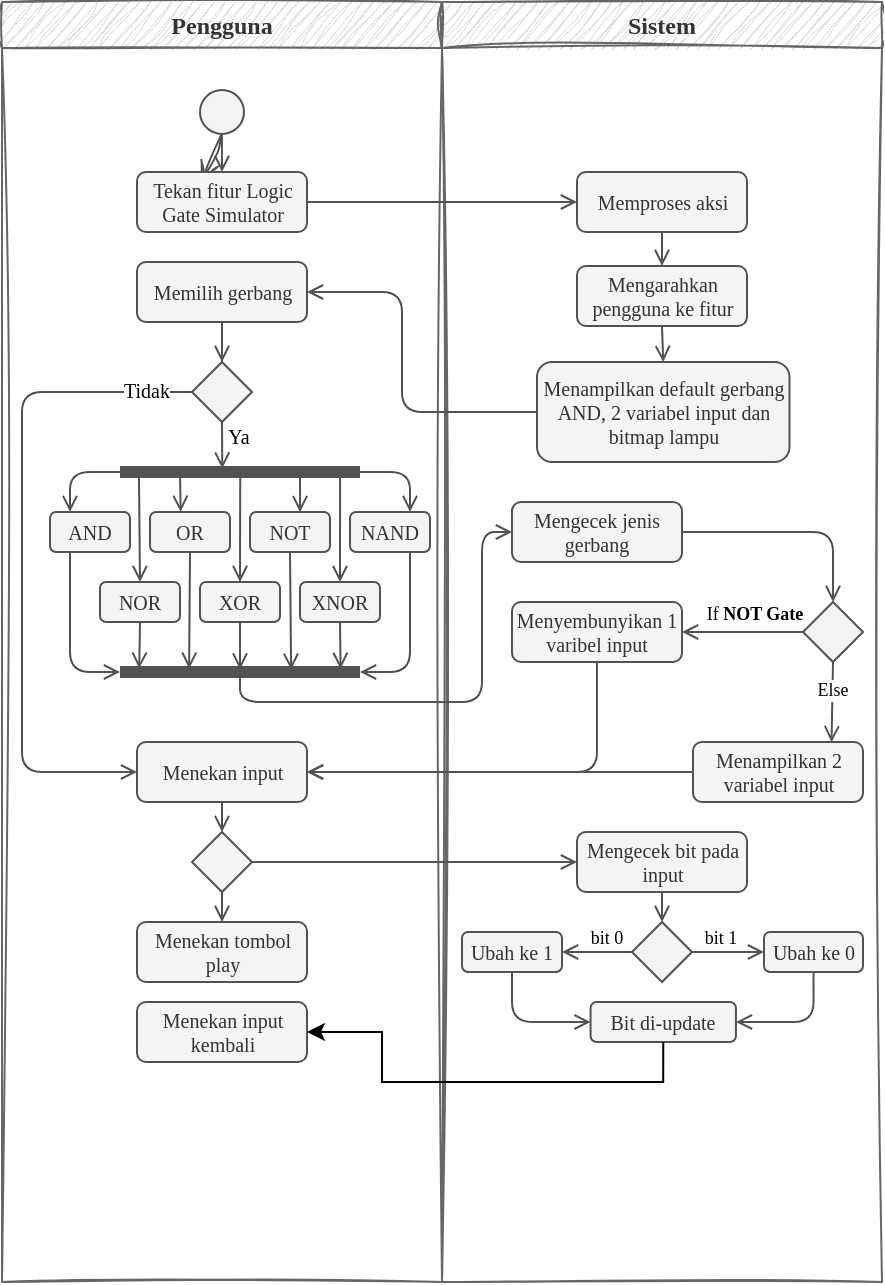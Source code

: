 <mxfile version="21.2.0" type="github">
  <diagram name="Page-1" id="dKja4EkBzykUjF_LMOKq">
    <mxGraphModel dx="548" dy="329" grid="1" gridSize="10" guides="1" tooltips="1" connect="1" arrows="1" fold="1" page="1" pageScale="1" pageWidth="850" pageHeight="1100" math="0" shadow="0">
      <root>
        <mxCell id="0" />
        <mxCell id="1" parent="0" />
        <mxCell id="bPJuGVvLiUM82ZRJLqFB-1" value="Pengguna" style="swimlane;whiteSpace=wrap;html=1;fontFamily=Ubuntu;fontSource=https%3A%2F%2Ffonts.googleapis.com%2Fcss%3Ffamily%3DUbuntu;rounded=0;swimlaneFillColor=none;glass=0;shadow=0;fillColor=#D6D6D6;fontColor=#333333;strokeColor=#666666;sketch=1;curveFitting=1;jiggle=2;" vertex="1" parent="1">
          <mxGeometry x="180" y="120" width="220" height="640" as="geometry" />
        </mxCell>
        <mxCell id="bPJuGVvLiUM82ZRJLqFB-3" value="" style="html=1;verticalAlign=bottom;endArrow=open;endSize=8;strokeColor=#525252;rounded=0;strokeWidth=1;fillColor=#eeeeee;exitX=0.491;exitY=0.867;exitDx=0;exitDy=0;exitPerimeter=0;entryX=0.5;entryY=0;entryDx=0;entryDy=0;fontColor=#333333;sketch=1;curveFitting=1;jiggle=2;" edge="1" parent="bPJuGVvLiUM82ZRJLqFB-1" target="bPJuGVvLiUM82ZRJLqFB-4">
          <mxGeometry relative="1" as="geometry">
            <mxPoint x="100" y="90" as="targetPoint" />
            <mxPoint x="109.73" y="66.01" as="sourcePoint" />
          </mxGeometry>
        </mxCell>
        <mxCell id="bPJuGVvLiUM82ZRJLqFB-23" style="edgeStyle=orthogonalEdgeStyle;rounded=0;orthogonalLoop=1;jettySize=auto;html=1;entryX=0.5;entryY=1;entryDx=0;entryDy=0;endArrow=open;endFill=0;strokeColor=#525252;sketch=1;curveFitting=1;jiggle=2;" edge="1" parent="bPJuGVvLiUM82ZRJLqFB-1" target="bPJuGVvLiUM82ZRJLqFB-26">
          <mxGeometry relative="1" as="geometry">
            <mxPoint x="110" y="440" as="sourcePoint" />
          </mxGeometry>
        </mxCell>
        <mxCell id="bPJuGVvLiUM82ZRJLqFB-25" style="edgeStyle=orthogonalEdgeStyle;rounded=0;orthogonalLoop=1;jettySize=auto;html=1;entryX=0.5;entryY=1;entryDx=0;entryDy=0;endArrow=open;endFill=0;strokeColor=#525252;sketch=1;curveFitting=1;jiggle=2;" edge="1" parent="bPJuGVvLiUM82ZRJLqFB-1" target="bPJuGVvLiUM82ZRJLqFB-29">
          <mxGeometry relative="1" as="geometry">
            <mxPoint x="110" y="390" as="sourcePoint" />
          </mxGeometry>
        </mxCell>
        <mxCell id="bPJuGVvLiUM82ZRJLqFB-27" style="edgeStyle=orthogonalEdgeStyle;rounded=0;orthogonalLoop=1;jettySize=auto;html=1;exitX=0.5;exitY=0;exitDx=0;exitDy=0;entryX=0.5;entryY=1;entryDx=0;entryDy=0;endArrow=open;endFill=0;fontSize=9;fontFamily=Ubuntu;fontSource=https%3A%2F%2Ffonts.googleapis.com%2Fcss%3Ffamily%3DUbuntu;strokeColor=#525252;sketch=1;curveFitting=1;jiggle=2;" edge="1" parent="bPJuGVvLiUM82ZRJLqFB-1" target="bPJuGVvLiUM82ZRJLqFB-22">
          <mxGeometry relative="1" as="geometry">
            <Array as="points">
              <mxPoint x="110" y="320" />
              <mxPoint x="110" y="320" />
            </Array>
            <mxPoint x="110" y="330" as="sourcePoint" />
          </mxGeometry>
        </mxCell>
        <mxCell id="bPJuGVvLiUM82ZRJLqFB-28" value="Ya" style="edgeLabel;html=1;align=center;verticalAlign=middle;resizable=0;points=[];fontSize=9;fontFamily=Ubuntu;fontSource=https%3A%2F%2Ffonts.googleapis.com%2Fcss%3Ffamily%3DUbuntu;spacingLeft=-5;spacingBottom=-2;rounded=0;sketch=1;curveFitting=1;jiggle=2;" vertex="1" connectable="0" parent="bPJuGVvLiUM82ZRJLqFB-27">
          <mxGeometry x="-0.289" y="-1" relative="1" as="geometry">
            <mxPoint x="9" as="offset" />
          </mxGeometry>
        </mxCell>
        <mxCell id="bPJuGVvLiUM82ZRJLqFB-45" style="rounded=0;hachureGap=4;orthogonalLoop=1;jettySize=auto;html=1;exitX=0.498;exitY=0.864;exitDx=0;exitDy=0;entryX=0.5;entryY=0;entryDx=0;entryDy=0;fontFamily=Architects Daughter;fontSource=https%3A%2F%2Ffonts.googleapis.com%2Fcss%3Ffamily%3DArchitects%2BDaughter;fontSize=16;exitPerimeter=0;endArrow=open;endFill=0;strokeColor=#525252;" edge="1" parent="bPJuGVvLiUM82ZRJLqFB-1" source="bPJuGVvLiUM82ZRJLqFB-42" target="bPJuGVvLiUM82ZRJLqFB-44">
          <mxGeometry relative="1" as="geometry" />
        </mxCell>
        <mxCell id="bPJuGVvLiUM82ZRJLqFB-42" value="" style="ellipse;html=1;shape=startState;fillColor=#f4f4f4;strokeColor=#535353;strokeWidth=1;fillStyle=auto;fontColor=#595959;" vertex="1" parent="bPJuGVvLiUM82ZRJLqFB-1">
          <mxGeometry x="95" y="40" width="30" height="30" as="geometry" />
        </mxCell>
        <mxCell id="bPJuGVvLiUM82ZRJLqFB-44" value="Tekan fitur Logic Gate Simulator" style="rounded=1;whiteSpace=wrap;html=1;fillColor=#f4f4f4;strokeColor=#525252;fontFamily=Ubuntu;fontSource=https%3A%2F%2Ffonts.googleapis.com%2Fcss%3Ffamily%3DUbuntu;fontSize=10;fontColor=#333333;" vertex="1" parent="bPJuGVvLiUM82ZRJLqFB-1">
          <mxGeometry x="67.5" y="85" width="85" height="30" as="geometry" />
        </mxCell>
        <mxCell id="bPJuGVvLiUM82ZRJLqFB-103" value="" style="edgeStyle=orthogonalEdgeStyle;rounded=0;orthogonalLoop=1;jettySize=auto;html=1;strokeColor=#525252;endArrow=open;endFill=0;" edge="1" parent="bPJuGVvLiUM82ZRJLqFB-1" source="bPJuGVvLiUM82ZRJLqFB-52" target="bPJuGVvLiUM82ZRJLqFB-101">
          <mxGeometry relative="1" as="geometry" />
        </mxCell>
        <mxCell id="bPJuGVvLiUM82ZRJLqFB-52" value="Memilih gerbang" style="rounded=1;whiteSpace=wrap;html=1;fillColor=#f4f4f4;strokeColor=#525252;fontFamily=Ubuntu;fontSource=https%3A%2F%2Ffonts.googleapis.com%2Fcss%3Ffamily%3DUbuntu;fontSize=10;fontColor=#333333;" vertex="1" parent="bPJuGVvLiUM82ZRJLqFB-1">
          <mxGeometry x="67.5" y="130" width="85" height="30" as="geometry" />
        </mxCell>
        <mxCell id="bPJuGVvLiUM82ZRJLqFB-105" style="rounded=1;orthogonalLoop=1;jettySize=auto;html=1;exitX=0.5;exitY=1;exitDx=0;exitDy=0;entryX=0.426;entryY=0.328;entryDx=0;entryDy=0;entryPerimeter=0;strokeColor=#525252;endArrow=open;endFill=0;" edge="1" parent="bPJuGVvLiUM82ZRJLqFB-1" source="bPJuGVvLiUM82ZRJLqFB-101" target="bPJuGVvLiUM82ZRJLqFB-54">
          <mxGeometry relative="1" as="geometry">
            <mxPoint x="125" y="211" as="sourcePoint" />
          </mxGeometry>
        </mxCell>
        <mxCell id="bPJuGVvLiUM82ZRJLqFB-106" value="Ya" style="edgeLabel;html=1;align=center;verticalAlign=middle;resizable=0;points=[];fontSize=10;spacingLeft=-13;fontFamily=Ubuntu;fontSource=https%3A%2F%2Ffonts.googleapis.com%2Fcss%3Ffamily%3DUbuntu;spacingBottom=-12;" vertex="1" connectable="0" parent="bPJuGVvLiUM82ZRJLqFB-105">
          <mxGeometry x="-0.422" y="-3" relative="1" as="geometry">
            <mxPoint x="17" y="-6" as="offset" />
          </mxGeometry>
        </mxCell>
        <mxCell id="bPJuGVvLiUM82ZRJLqFB-101" value="" style="rhombus;whiteSpace=wrap;html=1;fontSize=10;fontFamily=Ubuntu;fillColor=#f4f4f4;strokeColor=#535353;fontColor=#333333;rounded=0;fontSource=https%3A%2F%2Ffonts.googleapis.com%2Fcss%3Ffamily%3DUbuntu;" vertex="1" parent="bPJuGVvLiUM82ZRJLqFB-1">
          <mxGeometry x="95" y="180" width="30" height="30" as="geometry" />
        </mxCell>
        <mxCell id="bPJuGVvLiUM82ZRJLqFB-104" value="" style="group" vertex="1" connectable="0" parent="bPJuGVvLiUM82ZRJLqFB-1">
          <mxGeometry x="24" y="230" width="190" height="110" as="geometry" />
        </mxCell>
        <mxCell id="bPJuGVvLiUM82ZRJLqFB-54" value="" style="shape=line;html=1;strokeWidth=6;strokeColor=#525252;shadow=0;fontColor=#525252;" vertex="1" parent="bPJuGVvLiUM82ZRJLqFB-104">
          <mxGeometry x="35" width="120" height="10" as="geometry" />
        </mxCell>
        <mxCell id="bPJuGVvLiUM82ZRJLqFB-56" value="AND" style="rounded=1;whiteSpace=wrap;html=1;fillColor=#f4f4f4;strokeColor=#525252;fontFamily=Ubuntu;fontSource=https%3A%2F%2Ffonts.googleapis.com%2Fcss%3Ffamily%3DUbuntu;fontSize=10;fontColor=#333333;" vertex="1" parent="bPJuGVvLiUM82ZRJLqFB-104">
          <mxGeometry y="25" width="40" height="20" as="geometry" />
        </mxCell>
        <mxCell id="bPJuGVvLiUM82ZRJLqFB-78" style="edgeStyle=orthogonalEdgeStyle;rounded=1;orthogonalLoop=1;jettySize=auto;html=1;exitX=0;exitY=0.5;exitDx=0;exitDy=0;exitPerimeter=0;strokeColor=#525252;endArrow=open;endFill=0;entryX=0.25;entryY=0;entryDx=0;entryDy=0;" edge="1" parent="bPJuGVvLiUM82ZRJLqFB-104" source="bPJuGVvLiUM82ZRJLqFB-54" target="bPJuGVvLiUM82ZRJLqFB-56">
          <mxGeometry relative="1" as="geometry">
            <mxPoint x="6" y="24" as="targetPoint" />
          </mxGeometry>
        </mxCell>
        <mxCell id="bPJuGVvLiUM82ZRJLqFB-57" value="OR" style="rounded=1;whiteSpace=wrap;html=1;fillColor=#f4f4f4;strokeColor=#525252;fontFamily=Ubuntu;fontSource=https%3A%2F%2Ffonts.googleapis.com%2Fcss%3Ffamily%3DUbuntu;fontSize=10;fontColor=#333333;" vertex="1" parent="bPJuGVvLiUM82ZRJLqFB-104">
          <mxGeometry x="50" y="25" width="40" height="20" as="geometry" />
        </mxCell>
        <mxCell id="bPJuGVvLiUM82ZRJLqFB-80" style="rounded=0;orthogonalLoop=1;jettySize=auto;html=1;exitX=0.25;exitY=0.5;exitDx=0;exitDy=0;exitPerimeter=0;entryX=0.383;entryY=-0.003;entryDx=0;entryDy=0;endArrow=open;endFill=0;strokeColor=#525252;entryPerimeter=0;" edge="1" parent="bPJuGVvLiUM82ZRJLqFB-104" source="bPJuGVvLiUM82ZRJLqFB-54" target="bPJuGVvLiUM82ZRJLqFB-57">
          <mxGeometry relative="1" as="geometry" />
        </mxCell>
        <mxCell id="bPJuGVvLiUM82ZRJLqFB-58" value="NOT" style="rounded=1;whiteSpace=wrap;html=1;fillColor=#f4f4f4;strokeColor=#525252;fontFamily=Ubuntu;fontSource=https%3A%2F%2Ffonts.googleapis.com%2Fcss%3Ffamily%3DUbuntu;fontSize=10;fontColor=#333333;" vertex="1" parent="bPJuGVvLiUM82ZRJLqFB-104">
          <mxGeometry x="100" y="25" width="40" height="20" as="geometry" />
        </mxCell>
        <mxCell id="bPJuGVvLiUM82ZRJLqFB-81" style="rounded=0;orthogonalLoop=1;jettySize=auto;html=1;exitX=0.75;exitY=0.5;exitDx=0;exitDy=0;exitPerimeter=0;entryX=0.626;entryY=0.004;entryDx=0;entryDy=0;endArrow=open;endFill=0;strokeColor=#525252;entryPerimeter=0;" edge="1" parent="bPJuGVvLiUM82ZRJLqFB-104" source="bPJuGVvLiUM82ZRJLqFB-54" target="bPJuGVvLiUM82ZRJLqFB-58">
          <mxGeometry relative="1" as="geometry" />
        </mxCell>
        <mxCell id="bPJuGVvLiUM82ZRJLqFB-74" value="NAND" style="rounded=1;whiteSpace=wrap;html=1;fillColor=#f4f4f4;strokeColor=#525252;fontFamily=Ubuntu;fontSource=https%3A%2F%2Ffonts.googleapis.com%2Fcss%3Ffamily%3DUbuntu;fontSize=10;fontColor=#333333;" vertex="1" parent="bPJuGVvLiUM82ZRJLqFB-104">
          <mxGeometry x="150" y="25" width="40" height="20" as="geometry" />
        </mxCell>
        <mxCell id="bPJuGVvLiUM82ZRJLqFB-79" style="edgeStyle=orthogonalEdgeStyle;rounded=1;orthogonalLoop=1;jettySize=auto;html=1;exitX=1;exitY=0.5;exitDx=0;exitDy=0;exitPerimeter=0;entryX=0.75;entryY=0;entryDx=0;entryDy=0;strokeColor=#525252;endArrow=open;endFill=0;" edge="1" parent="bPJuGVvLiUM82ZRJLqFB-104" source="bPJuGVvLiUM82ZRJLqFB-54" target="bPJuGVvLiUM82ZRJLqFB-74">
          <mxGeometry relative="1" as="geometry" />
        </mxCell>
        <mxCell id="bPJuGVvLiUM82ZRJLqFB-75" value="NOR" style="rounded=1;whiteSpace=wrap;html=1;fillColor=#f4f4f4;strokeColor=#525252;fontFamily=Ubuntu;fontSource=https%3A%2F%2Ffonts.googleapis.com%2Fcss%3Ffamily%3DUbuntu;fontSize=10;fontColor=#333333;" vertex="1" parent="bPJuGVvLiUM82ZRJLqFB-104">
          <mxGeometry x="25" y="60" width="40" height="20" as="geometry" />
        </mxCell>
        <mxCell id="bPJuGVvLiUM82ZRJLqFB-82" style="rounded=0;orthogonalLoop=1;jettySize=auto;html=1;exitX=0.079;exitY=0.687;exitDx=0;exitDy=0;exitPerimeter=0;entryX=0.5;entryY=0;entryDx=0;entryDy=0;strokeColor=#525252;endArrow=open;endFill=0;" edge="1" parent="bPJuGVvLiUM82ZRJLqFB-104" source="bPJuGVvLiUM82ZRJLqFB-54" target="bPJuGVvLiUM82ZRJLqFB-75">
          <mxGeometry relative="1" as="geometry" />
        </mxCell>
        <mxCell id="bPJuGVvLiUM82ZRJLqFB-76" value="XOR" style="rounded=1;whiteSpace=wrap;html=1;fillColor=#f4f4f4;strokeColor=#525252;fontFamily=Ubuntu;fontSource=https%3A%2F%2Ffonts.googleapis.com%2Fcss%3Ffamily%3DUbuntu;fontSize=10;fontColor=#333333;" vertex="1" parent="bPJuGVvLiUM82ZRJLqFB-104">
          <mxGeometry x="75" y="60" width="40" height="20" as="geometry" />
        </mxCell>
        <mxCell id="bPJuGVvLiUM82ZRJLqFB-83" style="rounded=0;orthogonalLoop=1;jettySize=auto;html=1;entryX=0.5;entryY=0;entryDx=0;entryDy=0;exitX=0.501;exitY=0.683;exitDx=0;exitDy=0;exitPerimeter=0;strokeColor=#525252;endArrow=open;endFill=0;" edge="1" parent="bPJuGVvLiUM82ZRJLqFB-104" source="bPJuGVvLiUM82ZRJLqFB-54" target="bPJuGVvLiUM82ZRJLqFB-76">
          <mxGeometry relative="1" as="geometry" />
        </mxCell>
        <mxCell id="bPJuGVvLiUM82ZRJLqFB-77" value="XNOR" style="rounded=1;whiteSpace=wrap;html=1;fillColor=#f4f4f4;strokeColor=#525252;fontFamily=Ubuntu;fontSource=https%3A%2F%2Ffonts.googleapis.com%2Fcss%3Ffamily%3DUbuntu;fontSize=10;fontColor=#333333;" vertex="1" parent="bPJuGVvLiUM82ZRJLqFB-104">
          <mxGeometry x="125" y="60" width="40" height="20" as="geometry" />
        </mxCell>
        <mxCell id="bPJuGVvLiUM82ZRJLqFB-84" style="rounded=0;orthogonalLoop=1;jettySize=auto;html=1;exitX=0.917;exitY=0.5;exitDx=0;exitDy=0;exitPerimeter=0;entryX=0.5;entryY=0;entryDx=0;entryDy=0;strokeColor=#525252;endArrow=open;endFill=0;" edge="1" parent="bPJuGVvLiUM82ZRJLqFB-104" source="bPJuGVvLiUM82ZRJLqFB-54" target="bPJuGVvLiUM82ZRJLqFB-77">
          <mxGeometry relative="1" as="geometry" />
        </mxCell>
        <mxCell id="bPJuGVvLiUM82ZRJLqFB-85" value="" style="shape=line;html=1;strokeWidth=6;strokeColor=#525252;shadow=0;fontColor=#525252;" vertex="1" parent="bPJuGVvLiUM82ZRJLqFB-104">
          <mxGeometry x="35" y="100" width="120" height="10" as="geometry" />
        </mxCell>
        <mxCell id="bPJuGVvLiUM82ZRJLqFB-86" style="edgeStyle=orthogonalEdgeStyle;rounded=1;orthogonalLoop=1;jettySize=auto;html=1;exitX=0.25;exitY=1;exitDx=0;exitDy=0;entryX=0;entryY=0.5;entryDx=0;entryDy=0;entryPerimeter=0;strokeColor=#525252;endArrow=open;endFill=0;" edge="1" parent="bPJuGVvLiUM82ZRJLqFB-104" source="bPJuGVvLiUM82ZRJLqFB-56" target="bPJuGVvLiUM82ZRJLqFB-85">
          <mxGeometry relative="1" as="geometry" />
        </mxCell>
        <mxCell id="bPJuGVvLiUM82ZRJLqFB-91" style="rounded=0;orthogonalLoop=1;jettySize=auto;html=1;exitX=0.5;exitY=1;exitDx=0;exitDy=0;entryX=0.288;entryY=0.334;entryDx=0;entryDy=0;entryPerimeter=0;strokeColor=#525252;endArrow=open;endFill=0;" edge="1" parent="bPJuGVvLiUM82ZRJLqFB-104" source="bPJuGVvLiUM82ZRJLqFB-57" target="bPJuGVvLiUM82ZRJLqFB-85">
          <mxGeometry relative="1" as="geometry" />
        </mxCell>
        <mxCell id="bPJuGVvLiUM82ZRJLqFB-92" style="rounded=0;orthogonalLoop=1;jettySize=auto;html=1;exitX=0.5;exitY=1;exitDx=0;exitDy=0;entryX=0.713;entryY=0.389;entryDx=0;entryDy=0;entryPerimeter=0;strokeColor=#525252;endArrow=open;endFill=0;" edge="1" parent="bPJuGVvLiUM82ZRJLqFB-104" source="bPJuGVvLiUM82ZRJLqFB-58" target="bPJuGVvLiUM82ZRJLqFB-85">
          <mxGeometry relative="1" as="geometry" />
        </mxCell>
        <mxCell id="bPJuGVvLiUM82ZRJLqFB-87" style="edgeStyle=orthogonalEdgeStyle;rounded=1;orthogonalLoop=1;jettySize=auto;html=1;exitX=0.75;exitY=1;exitDx=0;exitDy=0;entryX=1;entryY=0.5;entryDx=0;entryDy=0;entryPerimeter=0;strokeColor=#525252;endArrow=open;endFill=0;" edge="1" parent="bPJuGVvLiUM82ZRJLqFB-104" source="bPJuGVvLiUM82ZRJLqFB-74" target="bPJuGVvLiUM82ZRJLqFB-85">
          <mxGeometry relative="1" as="geometry" />
        </mxCell>
        <mxCell id="bPJuGVvLiUM82ZRJLqFB-88" style="rounded=0;orthogonalLoop=1;jettySize=auto;html=1;exitX=0.5;exitY=1;exitDx=0;exitDy=0;entryX=0.08;entryY=0.33;entryDx=0;entryDy=0;entryPerimeter=0;strokeColor=#525252;endArrow=open;endFill=0;" edge="1" parent="bPJuGVvLiUM82ZRJLqFB-104" source="bPJuGVvLiUM82ZRJLqFB-75" target="bPJuGVvLiUM82ZRJLqFB-85">
          <mxGeometry relative="1" as="geometry" />
        </mxCell>
        <mxCell id="bPJuGVvLiUM82ZRJLqFB-89" style="rounded=0;orthogonalLoop=1;jettySize=auto;html=1;exitX=0.5;exitY=1;exitDx=0;exitDy=0;entryX=0.5;entryY=0.371;entryDx=0;entryDy=0;entryPerimeter=0;strokeColor=#525252;endArrow=open;endFill=0;" edge="1" parent="bPJuGVvLiUM82ZRJLqFB-104" source="bPJuGVvLiUM82ZRJLqFB-76" target="bPJuGVvLiUM82ZRJLqFB-85">
          <mxGeometry relative="1" as="geometry" />
        </mxCell>
        <mxCell id="bPJuGVvLiUM82ZRJLqFB-90" style="rounded=0;orthogonalLoop=1;jettySize=auto;html=1;exitX=0.5;exitY=1;exitDx=0;exitDy=0;entryX=0.919;entryY=0.344;entryDx=0;entryDy=0;entryPerimeter=0;strokeColor=#525252;endArrow=open;endFill=0;" edge="1" parent="bPJuGVvLiUM82ZRJLqFB-104" source="bPJuGVvLiUM82ZRJLqFB-77" target="bPJuGVvLiUM82ZRJLqFB-85">
          <mxGeometry relative="1" as="geometry" />
        </mxCell>
        <mxCell id="bPJuGVvLiUM82ZRJLqFB-139" style="rounded=0;orthogonalLoop=1;jettySize=auto;html=1;exitX=0.5;exitY=1;exitDx=0;exitDy=0;entryX=0.5;entryY=0;entryDx=0;entryDy=0;strokeColor=#525252;endArrow=open;endFill=0;" edge="1" parent="bPJuGVvLiUM82ZRJLqFB-1" source="bPJuGVvLiUM82ZRJLqFB-130" target="bPJuGVvLiUM82ZRJLqFB-138">
          <mxGeometry relative="1" as="geometry" />
        </mxCell>
        <mxCell id="bPJuGVvLiUM82ZRJLqFB-130" value="Menekan input" style="rounded=1;whiteSpace=wrap;html=1;fillColor=#f4f4f4;strokeColor=#525252;fontFamily=Ubuntu;fontSource=https%3A%2F%2Ffonts.googleapis.com%2Fcss%3Ffamily%3DUbuntu;fontSize=10;fontColor=#333333;" vertex="1" parent="bPJuGVvLiUM82ZRJLqFB-1">
          <mxGeometry x="67.5" y="370" width="85" height="30" as="geometry" />
        </mxCell>
        <mxCell id="bPJuGVvLiUM82ZRJLqFB-128" style="edgeStyle=orthogonalEdgeStyle;rounded=1;orthogonalLoop=1;jettySize=auto;html=1;exitX=0;exitY=0.5;exitDx=0;exitDy=0;strokeColor=#525252;endArrow=open;endFill=0;entryX=0;entryY=0.5;entryDx=0;entryDy=0;" edge="1" parent="bPJuGVvLiUM82ZRJLqFB-1" source="bPJuGVvLiUM82ZRJLqFB-101" target="bPJuGVvLiUM82ZRJLqFB-130">
          <mxGeometry relative="1" as="geometry">
            <mxPoint x="95" y="211" as="sourcePoint" />
            <mxPoint x="60" y="350" as="targetPoint" />
            <Array as="points">
              <mxPoint x="10" y="195" />
              <mxPoint x="10" y="385" />
            </Array>
          </mxGeometry>
        </mxCell>
        <mxCell id="bPJuGVvLiUM82ZRJLqFB-129" value="Tidak" style="edgeLabel;html=1;align=center;verticalAlign=middle;resizable=0;points=[];fontSize=10;fontFamily=Ubuntu;fontSource=https%3A%2F%2Ffonts.googleapis.com%2Fcss%3Ffamily%3DUbuntu;" vertex="1" connectable="0" parent="bPJuGVvLiUM82ZRJLqFB-128">
          <mxGeometry x="-0.86" y="-1" relative="1" as="geometry">
            <mxPoint as="offset" />
          </mxGeometry>
        </mxCell>
        <mxCell id="bPJuGVvLiUM82ZRJLqFB-141" style="rounded=0;orthogonalLoop=1;jettySize=auto;html=1;exitX=0.5;exitY=1;exitDx=0;exitDy=0;entryX=0.5;entryY=0;entryDx=0;entryDy=0;strokeColor=#525252;endArrow=open;endFill=0;" edge="1" parent="bPJuGVvLiUM82ZRJLqFB-1" source="bPJuGVvLiUM82ZRJLqFB-138" target="bPJuGVvLiUM82ZRJLqFB-140">
          <mxGeometry relative="1" as="geometry" />
        </mxCell>
        <mxCell id="bPJuGVvLiUM82ZRJLqFB-138" value="" style="rhombus;whiteSpace=wrap;html=1;fontSize=10;fontFamily=Ubuntu;fillColor=#f4f4f4;strokeColor=#535353;fontColor=#333333;rounded=0;fontSource=https%3A%2F%2Ffonts.googleapis.com%2Fcss%3Ffamily%3DUbuntu;" vertex="1" parent="bPJuGVvLiUM82ZRJLqFB-1">
          <mxGeometry x="95" y="415" width="30" height="30" as="geometry" />
        </mxCell>
        <mxCell id="bPJuGVvLiUM82ZRJLqFB-140" value="Menekan tombol play" style="rounded=1;whiteSpace=wrap;html=1;fillColor=#f4f4f4;strokeColor=#525252;fontFamily=Ubuntu;fontSource=https%3A%2F%2Ffonts.googleapis.com%2Fcss%3Ffamily%3DUbuntu;fontSize=10;fontColor=#333333;" vertex="1" parent="bPJuGVvLiUM82ZRJLqFB-1">
          <mxGeometry x="67.5" y="460" width="85" height="30" as="geometry" />
        </mxCell>
        <mxCell id="bPJuGVvLiUM82ZRJLqFB-156" value="Menekan input kembali" style="rounded=1;whiteSpace=wrap;html=1;fillColor=#f4f4f4;strokeColor=#525252;fontFamily=Ubuntu;fontSource=https%3A%2F%2Ffonts.googleapis.com%2Fcss%3Ffamily%3DUbuntu;fontSize=10;fontColor=#333333;" vertex="1" parent="bPJuGVvLiUM82ZRJLqFB-1">
          <mxGeometry x="67.5" y="500" width="85" height="30" as="geometry" />
        </mxCell>
        <mxCell id="bPJuGVvLiUM82ZRJLqFB-30" value="Sistem" style="swimlane;whiteSpace=wrap;html=1;fontFamily=Ubuntu;fontSource=https%3A%2F%2Ffonts.googleapis.com%2Fcss%3Ffamily%3DUbuntu;rounded=0;swimlaneFillColor=none;glass=0;shadow=0;fillColor=#D6D6D6;fontColor=#333333;strokeColor=#666666;startSize=23;sketch=1;curveFitting=1;jiggle=2;" vertex="1" parent="1">
          <mxGeometry x="400" y="120" width="220" height="640" as="geometry" />
        </mxCell>
        <mxCell id="bPJuGVvLiUM82ZRJLqFB-32" style="edgeStyle=orthogonalEdgeStyle;rounded=0;orthogonalLoop=1;jettySize=auto;html=1;entryX=0.5;entryY=1;entryDx=0;entryDy=0;endArrow=open;endFill=0;strokeColor=#525252;sketch=1;curveFitting=1;jiggle=2;" edge="1" parent="bPJuGVvLiUM82ZRJLqFB-30">
          <mxGeometry relative="1" as="geometry">
            <mxPoint x="110" y="440" as="sourcePoint" />
          </mxGeometry>
        </mxCell>
        <mxCell id="bPJuGVvLiUM82ZRJLqFB-33" style="edgeStyle=orthogonalEdgeStyle;rounded=0;orthogonalLoop=1;jettySize=auto;html=1;entryX=0.5;entryY=1;entryDx=0;entryDy=0;endArrow=open;endFill=0;strokeColor=#525252;sketch=1;curveFitting=1;jiggle=2;" edge="1" parent="bPJuGVvLiUM82ZRJLqFB-30">
          <mxGeometry relative="1" as="geometry">
            <mxPoint x="110" y="390" as="sourcePoint" />
          </mxGeometry>
        </mxCell>
        <mxCell id="bPJuGVvLiUM82ZRJLqFB-34" style="edgeStyle=orthogonalEdgeStyle;rounded=0;orthogonalLoop=1;jettySize=auto;html=1;exitX=0.5;exitY=0;exitDx=0;exitDy=0;entryX=0.5;entryY=1;entryDx=0;entryDy=0;endArrow=open;endFill=0;fontSize=9;fontFamily=Ubuntu;fontSource=https%3A%2F%2Ffonts.googleapis.com%2Fcss%3Ffamily%3DUbuntu;strokeColor=#525252;sketch=1;curveFitting=1;jiggle=2;" edge="1" parent="bPJuGVvLiUM82ZRJLqFB-30">
          <mxGeometry relative="1" as="geometry">
            <Array as="points">
              <mxPoint x="110" y="320" />
              <mxPoint x="110" y="320" />
            </Array>
            <mxPoint x="110" y="330" as="sourcePoint" />
          </mxGeometry>
        </mxCell>
        <mxCell id="bPJuGVvLiUM82ZRJLqFB-35" value="Ya" style="edgeLabel;html=1;align=center;verticalAlign=middle;resizable=0;points=[];fontSize=9;fontFamily=Ubuntu;fontSource=https%3A%2F%2Ffonts.googleapis.com%2Fcss%3Ffamily%3DUbuntu;spacingLeft=-5;spacingBottom=-2;rounded=0;sketch=1;curveFitting=1;jiggle=2;" vertex="1" connectable="0" parent="bPJuGVvLiUM82ZRJLqFB-34">
          <mxGeometry x="-0.289" y="-1" relative="1" as="geometry">
            <mxPoint x="9" as="offset" />
          </mxGeometry>
        </mxCell>
        <mxCell id="bPJuGVvLiUM82ZRJLqFB-51" value="" style="rounded=0;orthogonalLoop=1;jettySize=auto;html=1;endArrow=open;endFill=0;strokeColor=#525252;" edge="1" parent="bPJuGVvLiUM82ZRJLqFB-30" source="bPJuGVvLiUM82ZRJLqFB-47" target="bPJuGVvLiUM82ZRJLqFB-49">
          <mxGeometry relative="1" as="geometry" />
        </mxCell>
        <mxCell id="bPJuGVvLiUM82ZRJLqFB-47" value="Memproses aksi" style="rounded=1;whiteSpace=wrap;html=1;fillColor=#f4f4f4;strokeColor=#525252;fontFamily=Ubuntu;fontSource=https%3A%2F%2Ffonts.googleapis.com%2Fcss%3Ffamily%3DUbuntu;fontSize=10;fontColor=#333333;" vertex="1" parent="bPJuGVvLiUM82ZRJLqFB-30">
          <mxGeometry x="67.5" y="85" width="85" height="30" as="geometry" />
        </mxCell>
        <mxCell id="bPJuGVvLiUM82ZRJLqFB-98" style="rounded=0;orthogonalLoop=1;jettySize=auto;html=1;exitX=0.5;exitY=1;exitDx=0;exitDy=0;entryX=0.5;entryY=0;entryDx=0;entryDy=0;strokeColor=#525252;endArrow=open;endFill=0;" edge="1" parent="bPJuGVvLiUM82ZRJLqFB-30" source="bPJuGVvLiUM82ZRJLqFB-49" target="bPJuGVvLiUM82ZRJLqFB-97">
          <mxGeometry relative="1" as="geometry" />
        </mxCell>
        <mxCell id="bPJuGVvLiUM82ZRJLqFB-49" value="Mengarahkan pengguna ke fitur" style="rounded=1;whiteSpace=wrap;html=1;fillColor=#f4f4f4;strokeColor=#525252;fontFamily=Ubuntu;fontSource=https%3A%2F%2Ffonts.googleapis.com%2Fcss%3Ffamily%3DUbuntu;fontSize=10;fontColor=#333333;" vertex="1" parent="bPJuGVvLiUM82ZRJLqFB-30">
          <mxGeometry x="67.5" y="132" width="85" height="30" as="geometry" />
        </mxCell>
        <mxCell id="bPJuGVvLiUM82ZRJLqFB-125" style="edgeStyle=orthogonalEdgeStyle;rounded=1;orthogonalLoop=1;jettySize=auto;html=1;entryX=0.5;entryY=0;entryDx=0;entryDy=0;exitX=1;exitY=0.5;exitDx=0;exitDy=0;strokeColor=#525252;endArrow=open;endFill=0;" edge="1" parent="bPJuGVvLiUM82ZRJLqFB-30" source="bPJuGVvLiUM82ZRJLqFB-93" target="bPJuGVvLiUM82ZRJLqFB-109">
          <mxGeometry relative="1" as="geometry" />
        </mxCell>
        <mxCell id="bPJuGVvLiUM82ZRJLqFB-93" value="Mengecek jenis gerbang" style="rounded=1;whiteSpace=wrap;html=1;fillColor=#f4f4f4;strokeColor=#525252;fontFamily=Ubuntu;fontSource=https%3A%2F%2Ffonts.googleapis.com%2Fcss%3Ffamily%3DUbuntu;fontSize=10;fontColor=#333333;" vertex="1" parent="bPJuGVvLiUM82ZRJLqFB-30">
          <mxGeometry x="35" y="250" width="85" height="30" as="geometry" />
        </mxCell>
        <mxCell id="bPJuGVvLiUM82ZRJLqFB-97" value="Menampilkan default gerbang AND, 2 variabel input dan bitmap lampu" style="rounded=1;whiteSpace=wrap;html=1;fillColor=#f4f4f4;strokeColor=#525252;fontFamily=Ubuntu;fontSource=https%3A%2F%2Ffonts.googleapis.com%2Fcss%3Ffamily%3DUbuntu;fontSize=10;fontColor=#333333;" vertex="1" parent="bPJuGVvLiUM82ZRJLqFB-30">
          <mxGeometry x="47.5" y="180" width="126.25" height="50" as="geometry" />
        </mxCell>
        <mxCell id="bPJuGVvLiUM82ZRJLqFB-119" value="" style="rounded=0;orthogonalLoop=1;jettySize=auto;html=1;endArrow=open;endFill=0;strokeColor=#525252;fontSize=9;fontFamily=Ubuntu;fontSource=https%3A%2F%2Ffonts.googleapis.com%2Fcss%3Ffamily%3DUbuntu;entryX=1;entryY=0.5;entryDx=0;entryDy=0;" edge="1" parent="bPJuGVvLiUM82ZRJLqFB-30" source="bPJuGVvLiUM82ZRJLqFB-109" target="bPJuGVvLiUM82ZRJLqFB-111">
          <mxGeometry relative="1" as="geometry">
            <mxPoint x="60" y="340" as="targetPoint" />
          </mxGeometry>
        </mxCell>
        <mxCell id="bPJuGVvLiUM82ZRJLqFB-120" value="If &lt;b&gt;NOT Gate&lt;/b&gt;" style="edgeLabel;html=1;align=center;verticalAlign=middle;resizable=0;points=[];fontSize=9;fontFamily=Ubuntu;fontSource=https%3A%2F%2Ffonts.googleapis.com%2Fcss%3Ffamily%3DUbuntu;" vertex="1" connectable="0" parent="bPJuGVvLiUM82ZRJLqFB-119">
          <mxGeometry x="-0.179" relative="1" as="geometry">
            <mxPoint y="-9" as="offset" />
          </mxGeometry>
        </mxCell>
        <mxCell id="bPJuGVvLiUM82ZRJLqFB-122" style="orthogonalLoop=1;jettySize=auto;html=1;entryX=0.815;entryY=0.004;entryDx=0;entryDy=0;rounded=1;endArrow=open;endFill=0;strokeColor=#525252;exitX=0.5;exitY=1;exitDx=0;exitDy=0;entryPerimeter=0;" edge="1" parent="bPJuGVvLiUM82ZRJLqFB-30" source="bPJuGVvLiUM82ZRJLqFB-109" target="bPJuGVvLiUM82ZRJLqFB-124">
          <mxGeometry relative="1" as="geometry" />
        </mxCell>
        <mxCell id="bPJuGVvLiUM82ZRJLqFB-123" value="Else" style="edgeLabel;html=1;align=center;verticalAlign=middle;resizable=0;points=[];fontSize=9;fontFamily=Ubuntu;fontSource=https%3A%2F%2Ffonts.googleapis.com%2Fcss%3Ffamily%3DUbuntu;spacingBottom=18;spacingRight=0;spacingLeft=-2;" vertex="1" connectable="0" parent="bPJuGVvLiUM82ZRJLqFB-122">
          <mxGeometry x="-0.489" relative="1" as="geometry">
            <mxPoint y="12" as="offset" />
          </mxGeometry>
        </mxCell>
        <mxCell id="bPJuGVvLiUM82ZRJLqFB-109" value="" style="rhombus;whiteSpace=wrap;html=1;fontSize=10;fontFamily=Ubuntu;fillColor=#f4f4f4;strokeColor=#535353;fontColor=#333333;rounded=0;fontSource=https%3A%2F%2Ffonts.googleapis.com%2Fcss%3Ffamily%3DUbuntu;" vertex="1" parent="bPJuGVvLiUM82ZRJLqFB-30">
          <mxGeometry x="180.5" y="300" width="30" height="30" as="geometry" />
        </mxCell>
        <mxCell id="bPJuGVvLiUM82ZRJLqFB-111" value="Menyembunyikan 1 varibel input" style="rounded=1;whiteSpace=wrap;html=1;fillColor=#f4f4f4;strokeColor=#525252;fontFamily=Ubuntu;fontSource=https%3A%2F%2Ffonts.googleapis.com%2Fcss%3Ffamily%3DUbuntu;fontSize=10;fontColor=#333333;" vertex="1" parent="bPJuGVvLiUM82ZRJLqFB-30">
          <mxGeometry x="35" y="300" width="85" height="30" as="geometry" />
        </mxCell>
        <mxCell id="bPJuGVvLiUM82ZRJLqFB-124" value="Menampilkan 2 variabel input" style="rounded=1;whiteSpace=wrap;html=1;fillColor=#f4f4f4;strokeColor=#525252;fontFamily=Ubuntu;fontSource=https%3A%2F%2Ffonts.googleapis.com%2Fcss%3Ffamily%3DUbuntu;fontSize=10;fontColor=#333333;" vertex="1" parent="bPJuGVvLiUM82ZRJLqFB-30">
          <mxGeometry x="125.5" y="370" width="85" height="30" as="geometry" />
        </mxCell>
        <mxCell id="bPJuGVvLiUM82ZRJLqFB-150" value="" style="rounded=0;orthogonalLoop=1;jettySize=auto;html=1;strokeColor=#525252;endArrow=open;endFill=0;" edge="1" parent="bPJuGVvLiUM82ZRJLqFB-30" source="bPJuGVvLiUM82ZRJLqFB-142" target="bPJuGVvLiUM82ZRJLqFB-145">
          <mxGeometry relative="1" as="geometry" />
        </mxCell>
        <mxCell id="bPJuGVvLiUM82ZRJLqFB-142" value="Mengecek bit pada input" style="rounded=1;whiteSpace=wrap;html=1;fillColor=#f4f4f4;strokeColor=#525252;fontFamily=Ubuntu;fontSource=https%3A%2F%2Ffonts.googleapis.com%2Fcss%3Ffamily%3DUbuntu;fontSize=10;fontColor=#333333;" vertex="1" parent="bPJuGVvLiUM82ZRJLqFB-30">
          <mxGeometry x="67.5" y="415" width="85" height="30" as="geometry" />
        </mxCell>
        <mxCell id="bPJuGVvLiUM82ZRJLqFB-147" value="" style="rounded=0;orthogonalLoop=1;jettySize=auto;html=1;strokeColor=#525252;endArrow=open;endFill=0;fontSize=9;" edge="1" parent="bPJuGVvLiUM82ZRJLqFB-30" source="bPJuGVvLiUM82ZRJLqFB-145" target="bPJuGVvLiUM82ZRJLqFB-146">
          <mxGeometry relative="1" as="geometry" />
        </mxCell>
        <mxCell id="bPJuGVvLiUM82ZRJLqFB-151" value="bit 0" style="edgeLabel;html=1;align=center;verticalAlign=middle;resizable=0;points=[];fontSize=9;fontFamily=Ubuntu;fontSource=https%3A%2F%2Ffonts.googleapis.com%2Fcss%3Ffamily%3DUbuntu;spacingLeft=3;spacingBottom=-6;" vertex="1" connectable="0" parent="bPJuGVvLiUM82ZRJLqFB-147">
          <mxGeometry x="-0.366" y="-1" relative="1" as="geometry">
            <mxPoint x="-4" y="-9" as="offset" />
          </mxGeometry>
        </mxCell>
        <mxCell id="bPJuGVvLiUM82ZRJLqFB-149" value="" style="rounded=0;orthogonalLoop=1;jettySize=auto;html=1;strokeColor=#525252;endArrow=open;endFill=0;" edge="1" parent="bPJuGVvLiUM82ZRJLqFB-30" source="bPJuGVvLiUM82ZRJLqFB-145" target="bPJuGVvLiUM82ZRJLqFB-148">
          <mxGeometry relative="1" as="geometry" />
        </mxCell>
        <mxCell id="bPJuGVvLiUM82ZRJLqFB-152" value="bit 1" style="edgeLabel;html=1;align=center;verticalAlign=middle;resizable=0;points=[];fontSize=9;fontFamily=Ubuntu;fontSource=https%3A%2F%2Ffonts.googleapis.com%2Fcss%3Ffamily%3DUbuntu;spacingBottom=14;spacingLeft=-3;" vertex="1" connectable="0" parent="bPJuGVvLiUM82ZRJLqFB-149">
          <mxGeometry x="-0.482" y="2" relative="1" as="geometry">
            <mxPoint x="6" y="2" as="offset" />
          </mxGeometry>
        </mxCell>
        <mxCell id="bPJuGVvLiUM82ZRJLqFB-145" value="" style="rhombus;whiteSpace=wrap;html=1;fontSize=10;fontFamily=Ubuntu;fillColor=#f4f4f4;strokeColor=#535353;fontColor=#333333;rounded=0;fontSource=https%3A%2F%2Ffonts.googleapis.com%2Fcss%3Ffamily%3DUbuntu;" vertex="1" parent="bPJuGVvLiUM82ZRJLqFB-30">
          <mxGeometry x="95" y="460" width="30" height="30" as="geometry" />
        </mxCell>
        <mxCell id="bPJuGVvLiUM82ZRJLqFB-155" style="edgeStyle=orthogonalEdgeStyle;rounded=1;orthogonalLoop=1;jettySize=auto;html=1;exitX=0.5;exitY=1;exitDx=0;exitDy=0;entryX=0;entryY=0.5;entryDx=0;entryDy=0;strokeColor=#525252;endArrow=open;endFill=0;" edge="1" parent="bPJuGVvLiUM82ZRJLqFB-30" source="bPJuGVvLiUM82ZRJLqFB-146" target="bPJuGVvLiUM82ZRJLqFB-153">
          <mxGeometry relative="1" as="geometry" />
        </mxCell>
        <mxCell id="bPJuGVvLiUM82ZRJLqFB-146" value="Ubah ke 1" style="rounded=1;whiteSpace=wrap;html=1;fillColor=#f4f4f4;strokeColor=#525252;fontFamily=Ubuntu;fontSource=https%3A%2F%2Ffonts.googleapis.com%2Fcss%3Ffamily%3DUbuntu;fontSize=10;fontColor=#333333;" vertex="1" parent="bPJuGVvLiUM82ZRJLqFB-30">
          <mxGeometry x="10" y="465" width="50" height="20" as="geometry" />
        </mxCell>
        <mxCell id="bPJuGVvLiUM82ZRJLqFB-154" style="edgeStyle=orthogonalEdgeStyle;rounded=1;orthogonalLoop=1;jettySize=auto;html=1;exitX=0.5;exitY=1;exitDx=0;exitDy=0;entryX=1;entryY=0.5;entryDx=0;entryDy=0;strokeColor=#525252;endArrow=open;endFill=0;" edge="1" parent="bPJuGVvLiUM82ZRJLqFB-30" source="bPJuGVvLiUM82ZRJLqFB-148" target="bPJuGVvLiUM82ZRJLqFB-153">
          <mxGeometry relative="1" as="geometry" />
        </mxCell>
        <mxCell id="bPJuGVvLiUM82ZRJLqFB-148" value="Ubah ke 0" style="rounded=1;whiteSpace=wrap;html=1;fillColor=#f4f4f4;strokeColor=#525252;fontFamily=Ubuntu;fontSource=https%3A%2F%2Ffonts.googleapis.com%2Fcss%3Ffamily%3DUbuntu;fontSize=10;fontColor=#333333;" vertex="1" parent="bPJuGVvLiUM82ZRJLqFB-30">
          <mxGeometry x="161" y="465" width="49.5" height="20" as="geometry" />
        </mxCell>
        <mxCell id="bPJuGVvLiUM82ZRJLqFB-153" value="Bit di-update" style="rounded=1;whiteSpace=wrap;html=1;fillColor=#f4f4f4;strokeColor=#525252;fontFamily=Ubuntu;fontSource=https%3A%2F%2Ffonts.googleapis.com%2Fcss%3Ffamily%3DUbuntu;fontSize=10;fontColor=#333333;" vertex="1" parent="bPJuGVvLiUM82ZRJLqFB-30">
          <mxGeometry x="74.28" y="500" width="72.69" height="20" as="geometry" />
        </mxCell>
        <mxCell id="bPJuGVvLiUM82ZRJLqFB-48" style="rounded=0;orthogonalLoop=1;jettySize=auto;html=1;entryX=0;entryY=0.5;entryDx=0;entryDy=0;strokeColor=#525252;endArrow=open;endFill=0;" edge="1" parent="1" source="bPJuGVvLiUM82ZRJLqFB-44" target="bPJuGVvLiUM82ZRJLqFB-47">
          <mxGeometry relative="1" as="geometry" />
        </mxCell>
        <mxCell id="bPJuGVvLiUM82ZRJLqFB-99" style="edgeStyle=orthogonalEdgeStyle;rounded=1;orthogonalLoop=1;jettySize=auto;html=1;exitX=0;exitY=0.5;exitDx=0;exitDy=0;entryX=1;entryY=0.5;entryDx=0;entryDy=0;strokeColor=#525252;endArrow=open;endFill=0;" edge="1" parent="1" source="bPJuGVvLiUM82ZRJLqFB-97" target="bPJuGVvLiUM82ZRJLqFB-52">
          <mxGeometry relative="1" as="geometry">
            <Array as="points">
              <mxPoint x="380" y="325" />
              <mxPoint x="380" y="265" />
            </Array>
          </mxGeometry>
        </mxCell>
        <mxCell id="bPJuGVvLiUM82ZRJLqFB-107" style="edgeStyle=orthogonalEdgeStyle;rounded=1;orthogonalLoop=1;jettySize=auto;html=1;entryX=0;entryY=0.5;entryDx=0;entryDy=0;strokeColor=#525252;endArrow=open;endFill=0;exitX=0.5;exitY=0.686;exitDx=0;exitDy=0;exitPerimeter=0;" edge="1" parent="1" source="bPJuGVvLiUM82ZRJLqFB-85" target="bPJuGVvLiUM82ZRJLqFB-93">
          <mxGeometry relative="1" as="geometry">
            <Array as="points">
              <mxPoint x="299" y="470" />
              <mxPoint x="420" y="470" />
              <mxPoint x="420" y="385" />
            </Array>
          </mxGeometry>
        </mxCell>
        <mxCell id="bPJuGVvLiUM82ZRJLqFB-135" style="rounded=0;orthogonalLoop=1;jettySize=auto;html=1;entryX=1;entryY=0.5;entryDx=0;entryDy=0;endArrow=open;endFill=0;strokeColor=#525252;" edge="1" parent="1" source="bPJuGVvLiUM82ZRJLqFB-124" target="bPJuGVvLiUM82ZRJLqFB-130">
          <mxGeometry relative="1" as="geometry" />
        </mxCell>
        <mxCell id="bPJuGVvLiUM82ZRJLqFB-137" style="edgeStyle=orthogonalEdgeStyle;rounded=1;orthogonalLoop=1;jettySize=auto;html=1;exitX=0.5;exitY=1;exitDx=0;exitDy=0;entryX=1;entryY=0.5;entryDx=0;entryDy=0;strokeColor=#525252;endArrow=open;endFill=0;" edge="1" parent="1" source="bPJuGVvLiUM82ZRJLqFB-111" target="bPJuGVvLiUM82ZRJLqFB-130">
          <mxGeometry relative="1" as="geometry" />
        </mxCell>
        <mxCell id="bPJuGVvLiUM82ZRJLqFB-144" style="rounded=0;orthogonalLoop=1;jettySize=auto;html=1;exitX=1;exitY=0.5;exitDx=0;exitDy=0;entryX=0;entryY=0.5;entryDx=0;entryDy=0;endArrow=open;endFill=0;strokeColor=#525252;" edge="1" parent="1" source="bPJuGVvLiUM82ZRJLqFB-138" target="bPJuGVvLiUM82ZRJLqFB-142">
          <mxGeometry relative="1" as="geometry" />
        </mxCell>
        <mxCell id="bPJuGVvLiUM82ZRJLqFB-157" style="edgeStyle=orthogonalEdgeStyle;rounded=0;orthogonalLoop=1;jettySize=auto;html=1;exitX=0.5;exitY=1;exitDx=0;exitDy=0;entryX=1;entryY=0.5;entryDx=0;entryDy=0;" edge="1" parent="1" source="bPJuGVvLiUM82ZRJLqFB-153" target="bPJuGVvLiUM82ZRJLqFB-156">
          <mxGeometry relative="1" as="geometry">
            <Array as="points">
              <mxPoint x="511" y="660" />
              <mxPoint x="370" y="660" />
              <mxPoint x="370" y="635" />
            </Array>
          </mxGeometry>
        </mxCell>
      </root>
    </mxGraphModel>
  </diagram>
</mxfile>
